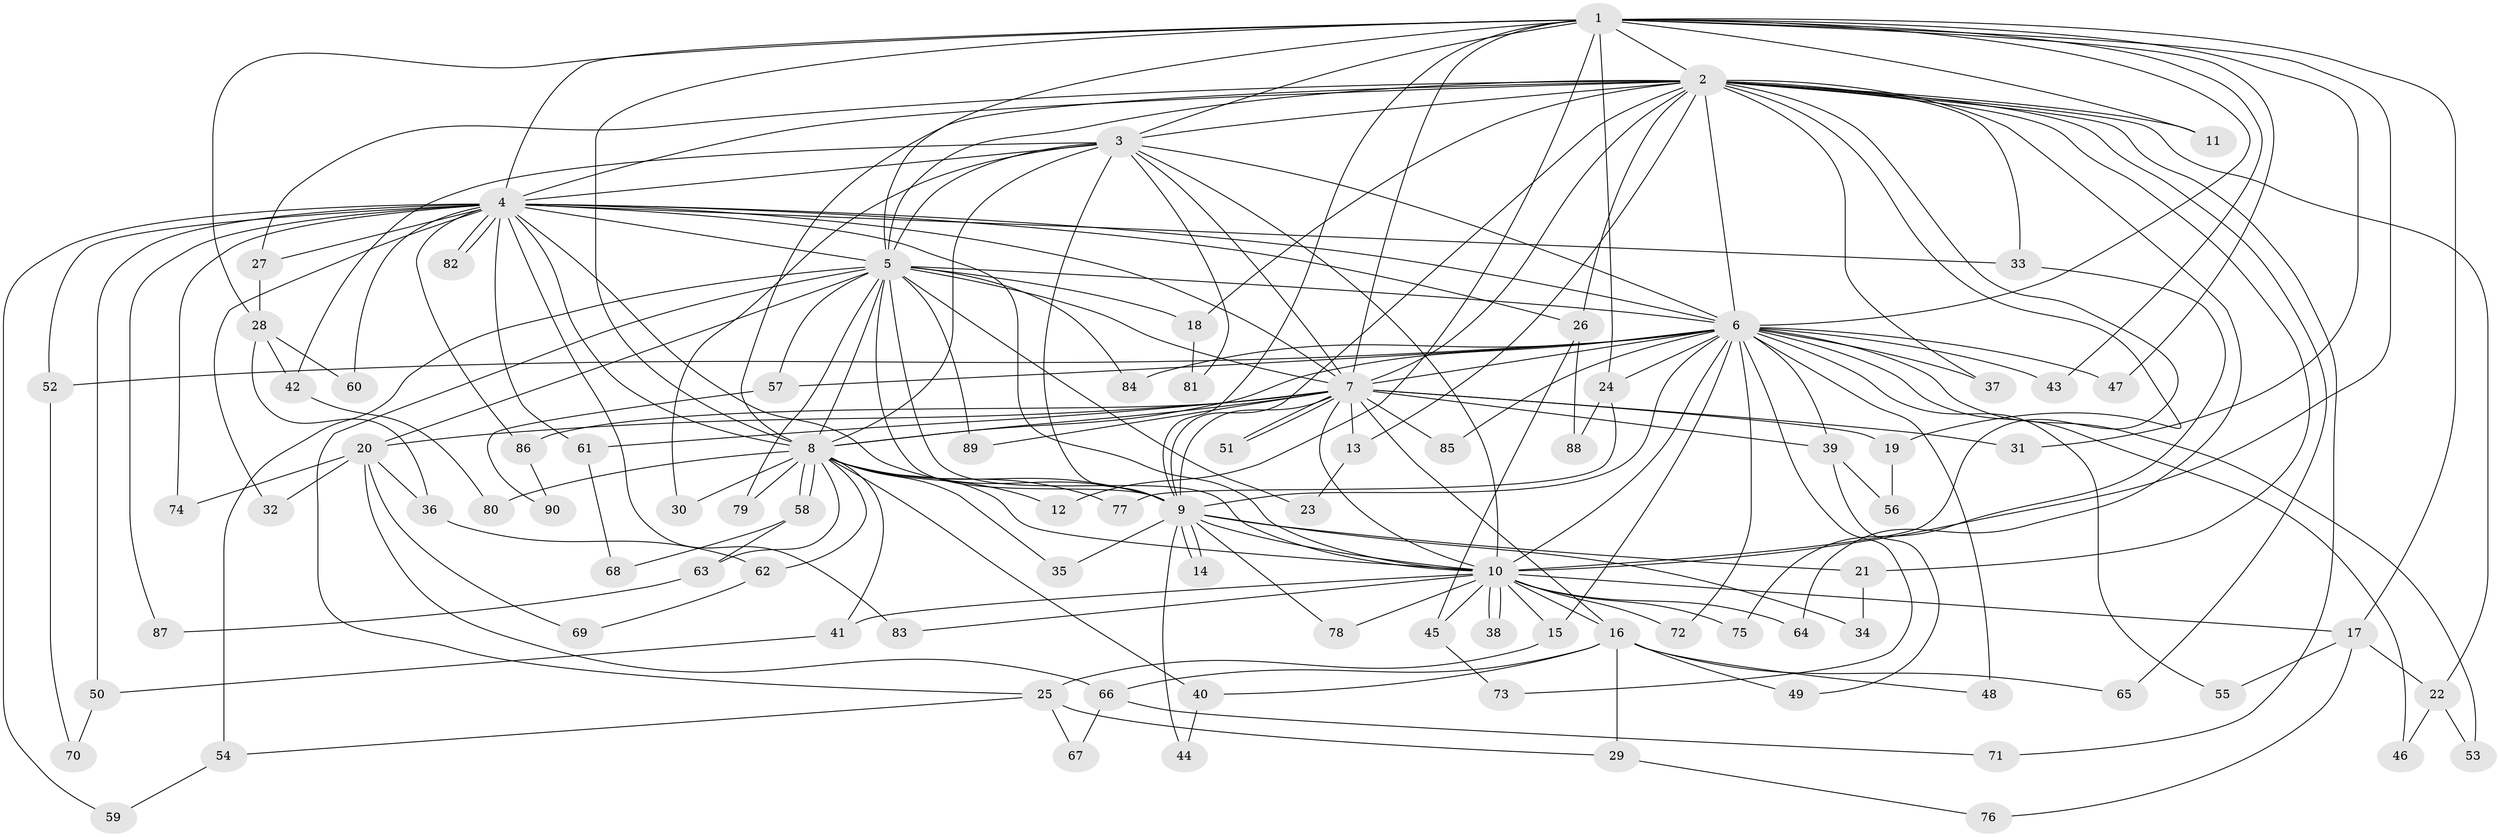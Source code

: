 // coarse degree distribution, {1: 0.4074074074074074, 2: 0.4444444444444444, 6: 0.07407407407407407, 17: 0.037037037037037035, 16: 0.037037037037037035}
// Generated by graph-tools (version 1.1) at 2025/48/03/04/25 21:48:48]
// undirected, 90 vertices, 205 edges
graph export_dot {
graph [start="1"]
  node [color=gray90,style=filled];
  1;
  2;
  3;
  4;
  5;
  6;
  7;
  8;
  9;
  10;
  11;
  12;
  13;
  14;
  15;
  16;
  17;
  18;
  19;
  20;
  21;
  22;
  23;
  24;
  25;
  26;
  27;
  28;
  29;
  30;
  31;
  32;
  33;
  34;
  35;
  36;
  37;
  38;
  39;
  40;
  41;
  42;
  43;
  44;
  45;
  46;
  47;
  48;
  49;
  50;
  51;
  52;
  53;
  54;
  55;
  56;
  57;
  58;
  59;
  60;
  61;
  62;
  63;
  64;
  65;
  66;
  67;
  68;
  69;
  70;
  71;
  72;
  73;
  74;
  75;
  76;
  77;
  78;
  79;
  80;
  81;
  82;
  83;
  84;
  85;
  86;
  87;
  88;
  89;
  90;
  1 -- 2;
  1 -- 3;
  1 -- 4;
  1 -- 5;
  1 -- 6;
  1 -- 7;
  1 -- 8;
  1 -- 9;
  1 -- 10;
  1 -- 11;
  1 -- 12;
  1 -- 17;
  1 -- 24;
  1 -- 28;
  1 -- 31;
  1 -- 43;
  1 -- 47;
  2 -- 3;
  2 -- 4;
  2 -- 5;
  2 -- 6;
  2 -- 7;
  2 -- 8;
  2 -- 9;
  2 -- 10;
  2 -- 11;
  2 -- 13;
  2 -- 18;
  2 -- 19;
  2 -- 21;
  2 -- 22;
  2 -- 26;
  2 -- 27;
  2 -- 33;
  2 -- 37;
  2 -- 64;
  2 -- 65;
  2 -- 71;
  3 -- 4;
  3 -- 5;
  3 -- 6;
  3 -- 7;
  3 -- 8;
  3 -- 9;
  3 -- 10;
  3 -- 30;
  3 -- 42;
  3 -- 81;
  4 -- 5;
  4 -- 6;
  4 -- 7;
  4 -- 8;
  4 -- 9;
  4 -- 10;
  4 -- 26;
  4 -- 27;
  4 -- 32;
  4 -- 33;
  4 -- 50;
  4 -- 52;
  4 -- 59;
  4 -- 60;
  4 -- 61;
  4 -- 74;
  4 -- 82;
  4 -- 82;
  4 -- 83;
  4 -- 86;
  4 -- 87;
  5 -- 6;
  5 -- 7;
  5 -- 8;
  5 -- 9;
  5 -- 10;
  5 -- 18;
  5 -- 20;
  5 -- 23;
  5 -- 25;
  5 -- 54;
  5 -- 57;
  5 -- 79;
  5 -- 84;
  5 -- 89;
  6 -- 7;
  6 -- 8;
  6 -- 9;
  6 -- 10;
  6 -- 15;
  6 -- 24;
  6 -- 37;
  6 -- 39;
  6 -- 43;
  6 -- 46;
  6 -- 47;
  6 -- 48;
  6 -- 52;
  6 -- 53;
  6 -- 55;
  6 -- 57;
  6 -- 72;
  6 -- 73;
  6 -- 84;
  6 -- 85;
  7 -- 8;
  7 -- 9;
  7 -- 10;
  7 -- 13;
  7 -- 16;
  7 -- 19;
  7 -- 20;
  7 -- 31;
  7 -- 39;
  7 -- 51;
  7 -- 51;
  7 -- 61;
  7 -- 85;
  7 -- 86;
  7 -- 89;
  8 -- 9;
  8 -- 10;
  8 -- 12;
  8 -- 30;
  8 -- 35;
  8 -- 40;
  8 -- 41;
  8 -- 58;
  8 -- 58;
  8 -- 62;
  8 -- 63;
  8 -- 77;
  8 -- 79;
  8 -- 80;
  9 -- 10;
  9 -- 14;
  9 -- 14;
  9 -- 21;
  9 -- 34;
  9 -- 35;
  9 -- 44;
  9 -- 78;
  10 -- 15;
  10 -- 16;
  10 -- 17;
  10 -- 38;
  10 -- 38;
  10 -- 41;
  10 -- 45;
  10 -- 64;
  10 -- 72;
  10 -- 75;
  10 -- 78;
  10 -- 83;
  13 -- 23;
  15 -- 25;
  16 -- 29;
  16 -- 40;
  16 -- 48;
  16 -- 49;
  16 -- 65;
  16 -- 66;
  17 -- 22;
  17 -- 55;
  17 -- 76;
  18 -- 81;
  19 -- 56;
  20 -- 32;
  20 -- 36;
  20 -- 66;
  20 -- 69;
  20 -- 74;
  21 -- 34;
  22 -- 46;
  22 -- 53;
  24 -- 77;
  24 -- 88;
  25 -- 29;
  25 -- 54;
  25 -- 67;
  26 -- 45;
  26 -- 88;
  27 -- 28;
  28 -- 36;
  28 -- 42;
  28 -- 60;
  29 -- 76;
  33 -- 75;
  36 -- 62;
  39 -- 49;
  39 -- 56;
  40 -- 44;
  41 -- 50;
  42 -- 80;
  45 -- 73;
  50 -- 70;
  52 -- 70;
  54 -- 59;
  57 -- 90;
  58 -- 63;
  58 -- 68;
  61 -- 68;
  62 -- 69;
  63 -- 87;
  66 -- 67;
  66 -- 71;
  86 -- 90;
}
